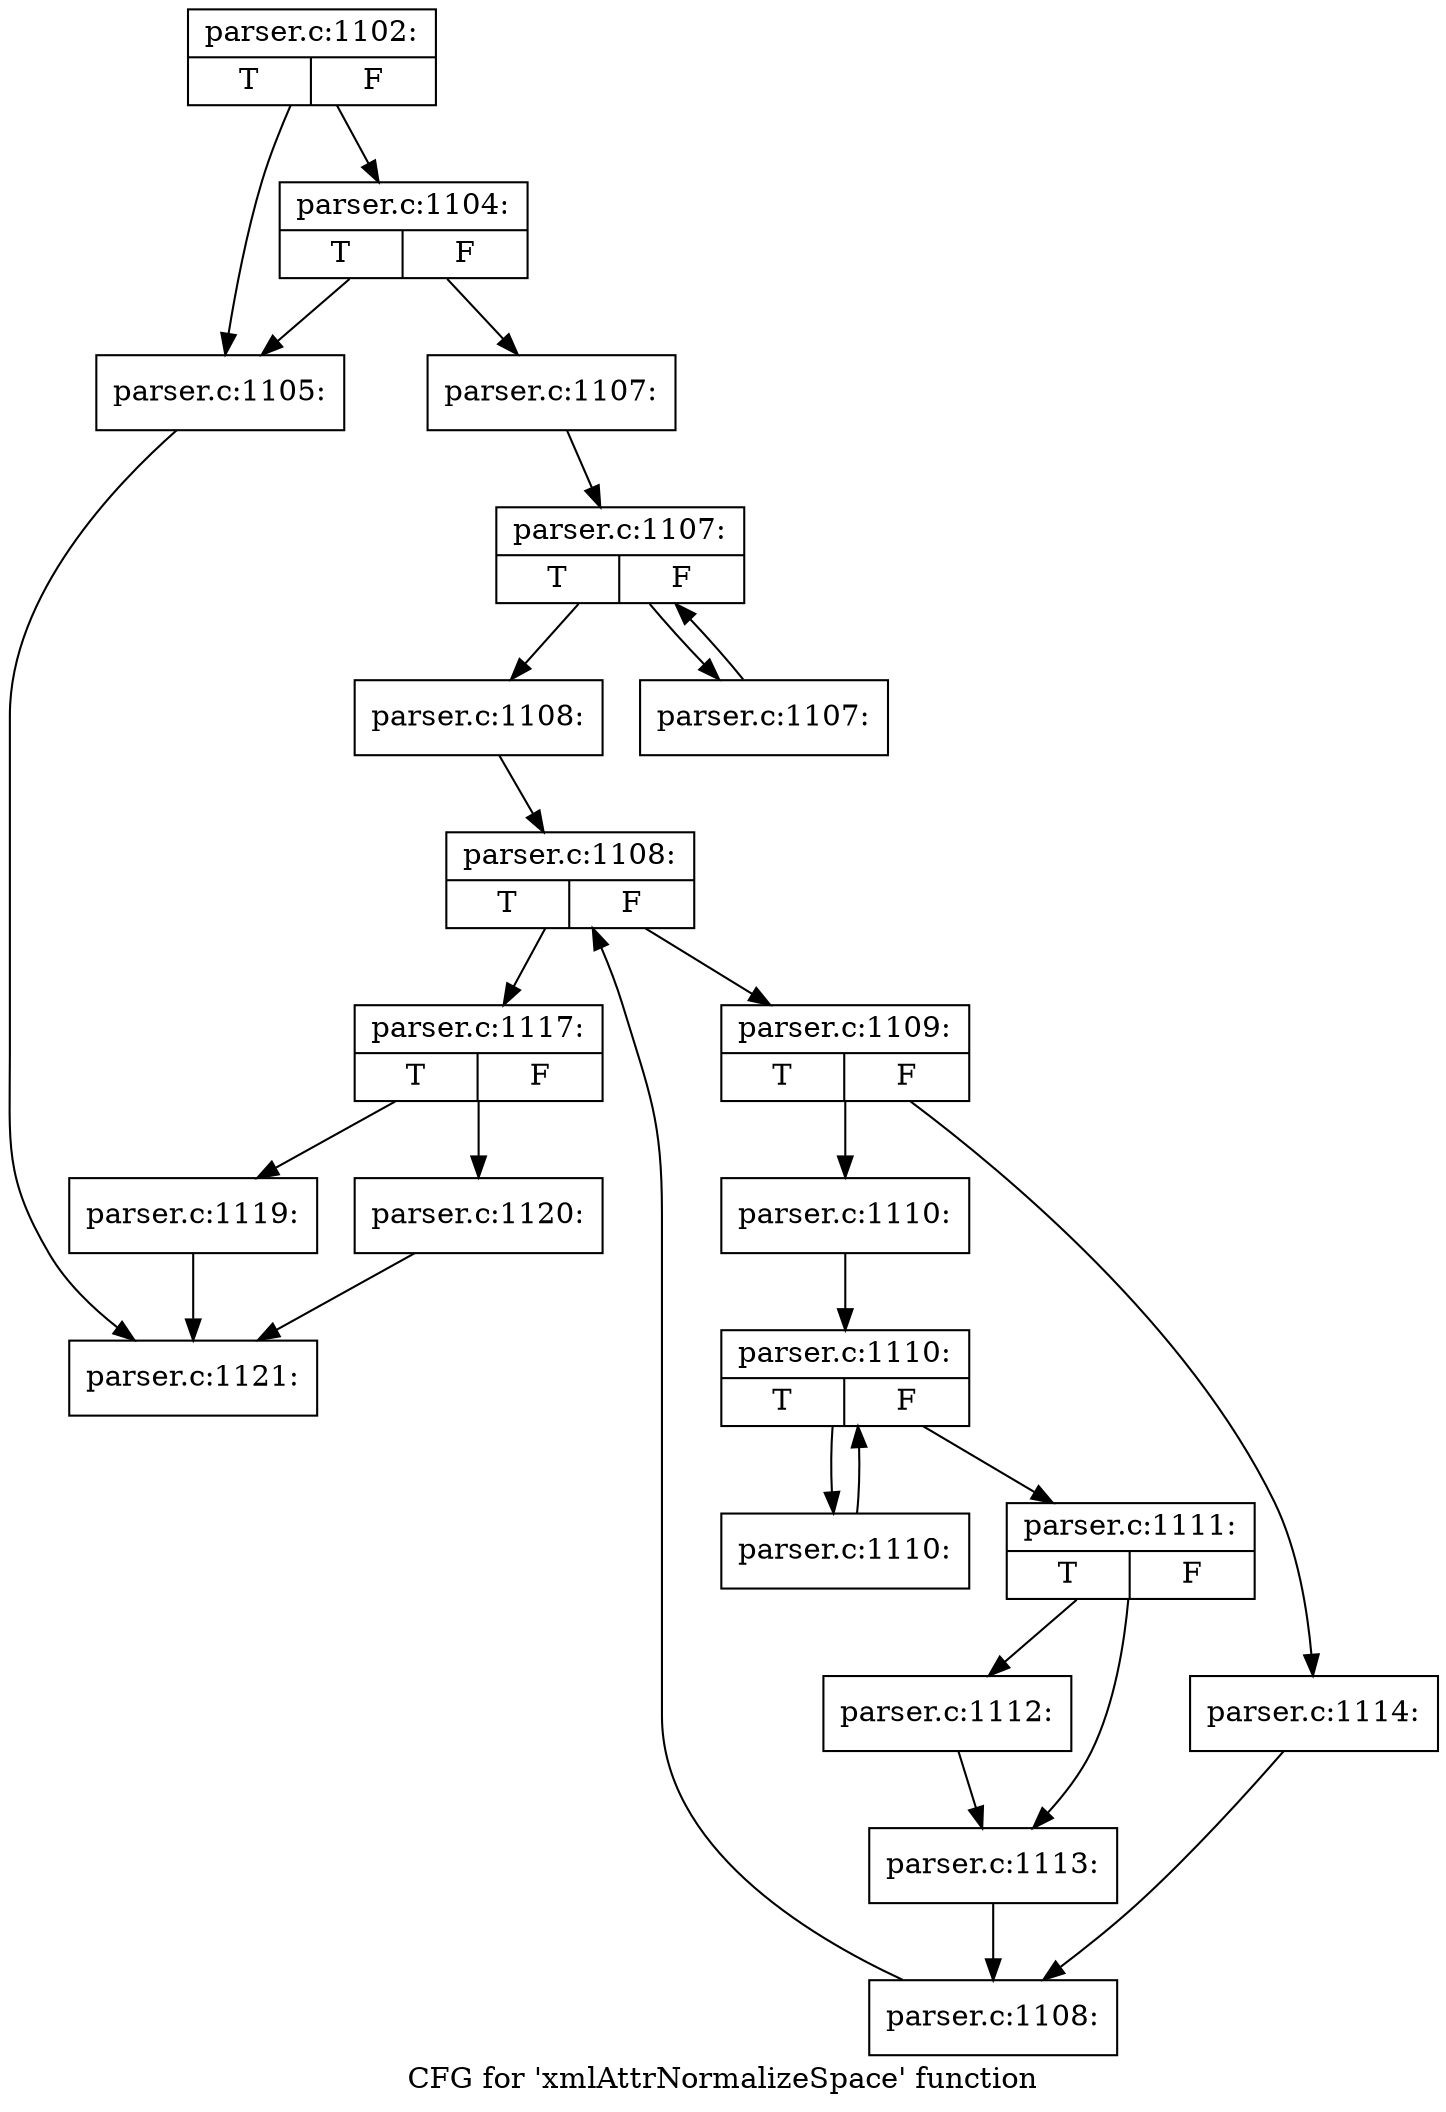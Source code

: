 digraph "CFG for 'xmlAttrNormalizeSpace' function" {
	label="CFG for 'xmlAttrNormalizeSpace' function";

	Node0x4b43330 [shape=record,label="{parser.c:1102:|{<s0>T|<s1>F}}"];
	Node0x4b43330 -> Node0x4b3a140;
	Node0x4b43330 -> Node0x4b3a1e0;
	Node0x4b3a1e0 [shape=record,label="{parser.c:1104:|{<s0>T|<s1>F}}"];
	Node0x4b3a1e0 -> Node0x4b3a140;
	Node0x4b3a1e0 -> Node0x4b3a190;
	Node0x4b3a140 [shape=record,label="{parser.c:1105:}"];
	Node0x4b3a140 -> Node0x4b3a3e0;
	Node0x4b3a190 [shape=record,label="{parser.c:1107:}"];
	Node0x4b3a190 -> Node0x4b44d30;
	Node0x4b44d30 [shape=record,label="{parser.c:1107:|{<s0>T|<s1>F}}"];
	Node0x4b44d30 -> Node0x4b451e0;
	Node0x4b44d30 -> Node0x4b44f50;
	Node0x4b451e0 [shape=record,label="{parser.c:1107:}"];
	Node0x4b451e0 -> Node0x4b44d30;
	Node0x4b44f50 [shape=record,label="{parser.c:1108:}"];
	Node0x4b44f50 -> Node0x4b45410;
	Node0x4b45410 [shape=record,label="{parser.c:1108:|{<s0>T|<s1>F}}"];
	Node0x4b45410 -> Node0x4b458c0;
	Node0x4b45410 -> Node0x4b45630;
	Node0x4b458c0 [shape=record,label="{parser.c:1109:|{<s0>T|<s1>F}}"];
	Node0x4b458c0 -> Node0x4b45ab0;
	Node0x4b458c0 -> Node0x4b45b50;
	Node0x4b45ab0 [shape=record,label="{parser.c:1110:}"];
	Node0x4b45ab0 -> Node0x4b45eb0;
	Node0x4b45eb0 [shape=record,label="{parser.c:1110:|{<s0>T|<s1>F}}"];
	Node0x4b45eb0 -> Node0x4b46300;
	Node0x4b45eb0 -> Node0x4b46070;
	Node0x4b46300 [shape=record,label="{parser.c:1110:}"];
	Node0x4b46300 -> Node0x4b45eb0;
	Node0x4b46070 [shape=record,label="{parser.c:1111:|{<s0>T|<s1>F}}"];
	Node0x4b46070 -> Node0x4b465a0;
	Node0x4b46070 -> Node0x4b465f0;
	Node0x4b465a0 [shape=record,label="{parser.c:1112:}"];
	Node0x4b465a0 -> Node0x4b465f0;
	Node0x4b465f0 [shape=record,label="{parser.c:1113:}"];
	Node0x4b465f0 -> Node0x4b45b00;
	Node0x4b45b50 [shape=record,label="{parser.c:1114:}"];
	Node0x4b45b50 -> Node0x4b45b00;
	Node0x4b45b00 [shape=record,label="{parser.c:1108:}"];
	Node0x4b45b00 -> Node0x4b45410;
	Node0x4b45630 [shape=record,label="{parser.c:1117:|{<s0>T|<s1>F}}"];
	Node0x4b45630 -> Node0x4b476a0;
	Node0x4b45630 -> Node0x4b476f0;
	Node0x4b476a0 [shape=record,label="{parser.c:1119:}"];
	Node0x4b476a0 -> Node0x4b3a3e0;
	Node0x4b476f0 [shape=record,label="{parser.c:1120:}"];
	Node0x4b476f0 -> Node0x4b3a3e0;
	Node0x4b3a3e0 [shape=record,label="{parser.c:1121:}"];
}
